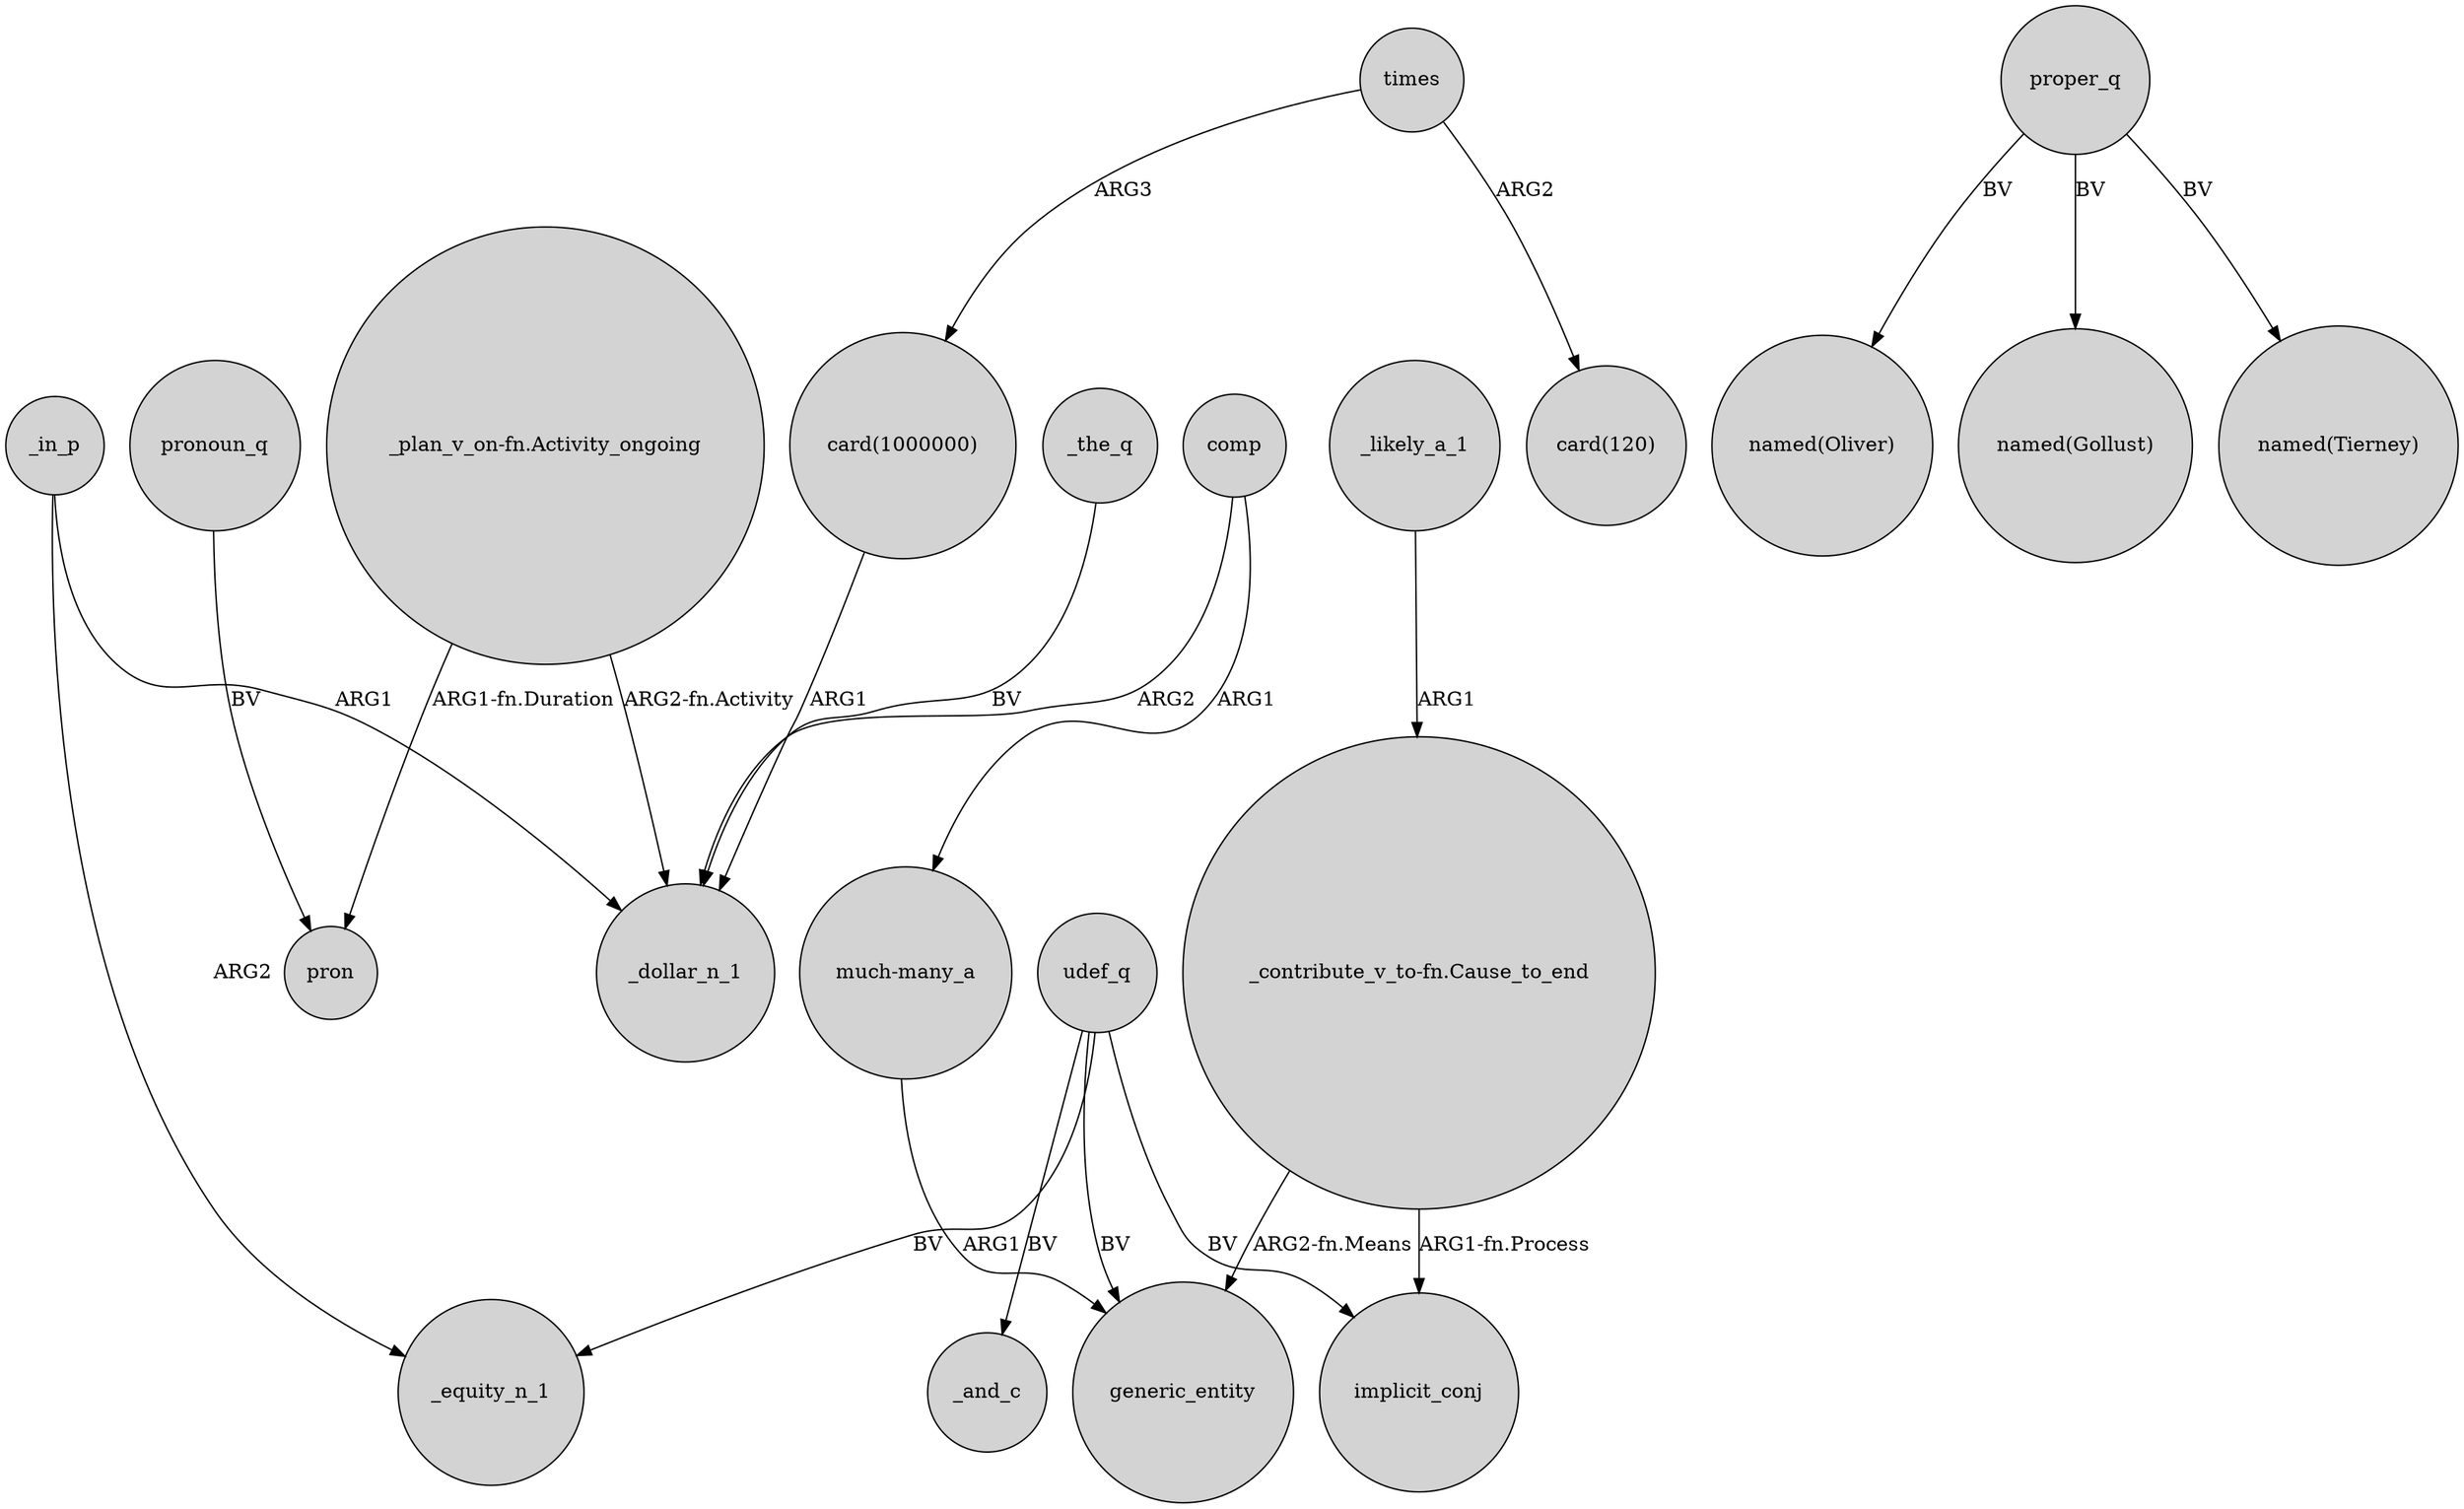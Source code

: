 digraph {
	node [shape=circle style=filled]
	"_plan_v_on-fn.Activity_ongoing" -> pron [label="ARG1-fn.Duration"]
	proper_q -> "named(Oliver)" [label=BV]
	times -> "card(120)" [label=ARG2]
	comp -> _dollar_n_1 [label=ARG2]
	"_contribute_v_to-fn.Cause_to_end" -> generic_entity [label="ARG2-fn.Means"]
	"_contribute_v_to-fn.Cause_to_end" -> implicit_conj [label="ARG1-fn.Process"]
	udef_q -> _equity_n_1 [label=BV]
	times -> "card(1000000)" [label=ARG3]
	_the_q -> _dollar_n_1 [label=BV]
	udef_q -> _and_c [label=BV]
	udef_q -> generic_entity [label=BV]
	_likely_a_1 -> "_contribute_v_to-fn.Cause_to_end" [label=ARG1]
	pronoun_q -> pron [label=BV]
	_in_p -> _dollar_n_1 [label=ARG1]
	proper_q -> "named(Gollust)" [label=BV]
	comp -> "much-many_a" [label=ARG1]
	"much-many_a" -> generic_entity [label=ARG1]
	"card(1000000)" -> _dollar_n_1 [label=ARG1]
	proper_q -> "named(Tierney)" [label=BV]
	_in_p -> _equity_n_1 [label=ARG2]
	udef_q -> implicit_conj [label=BV]
	"_plan_v_on-fn.Activity_ongoing" -> _dollar_n_1 [label="ARG2-fn.Activity"]
}
